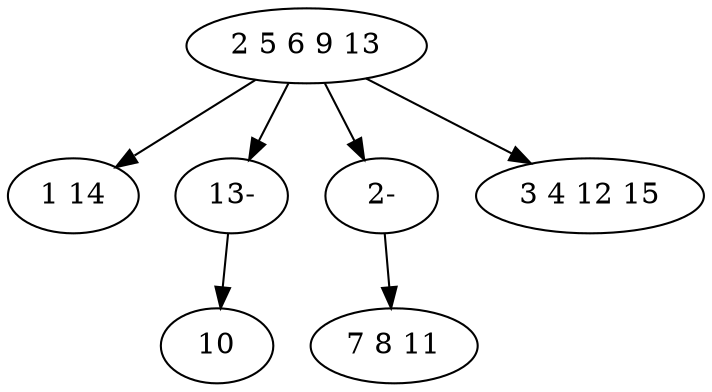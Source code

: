 digraph true_tree {
	"0" -> "1"
	"0" -> "6"
	"0" -> "5"
	"0" -> "4"
	"5" -> "3"
	"6" -> "2"
	"0" [label="2 5 6 9 13"];
	"1" [label="1 14"];
	"2" [label="10"];
	"3" [label="7 8 11"];
	"4" [label="3 4 12 15"];
	"5" [label="2-"];
	"6" [label="13-"];
}
